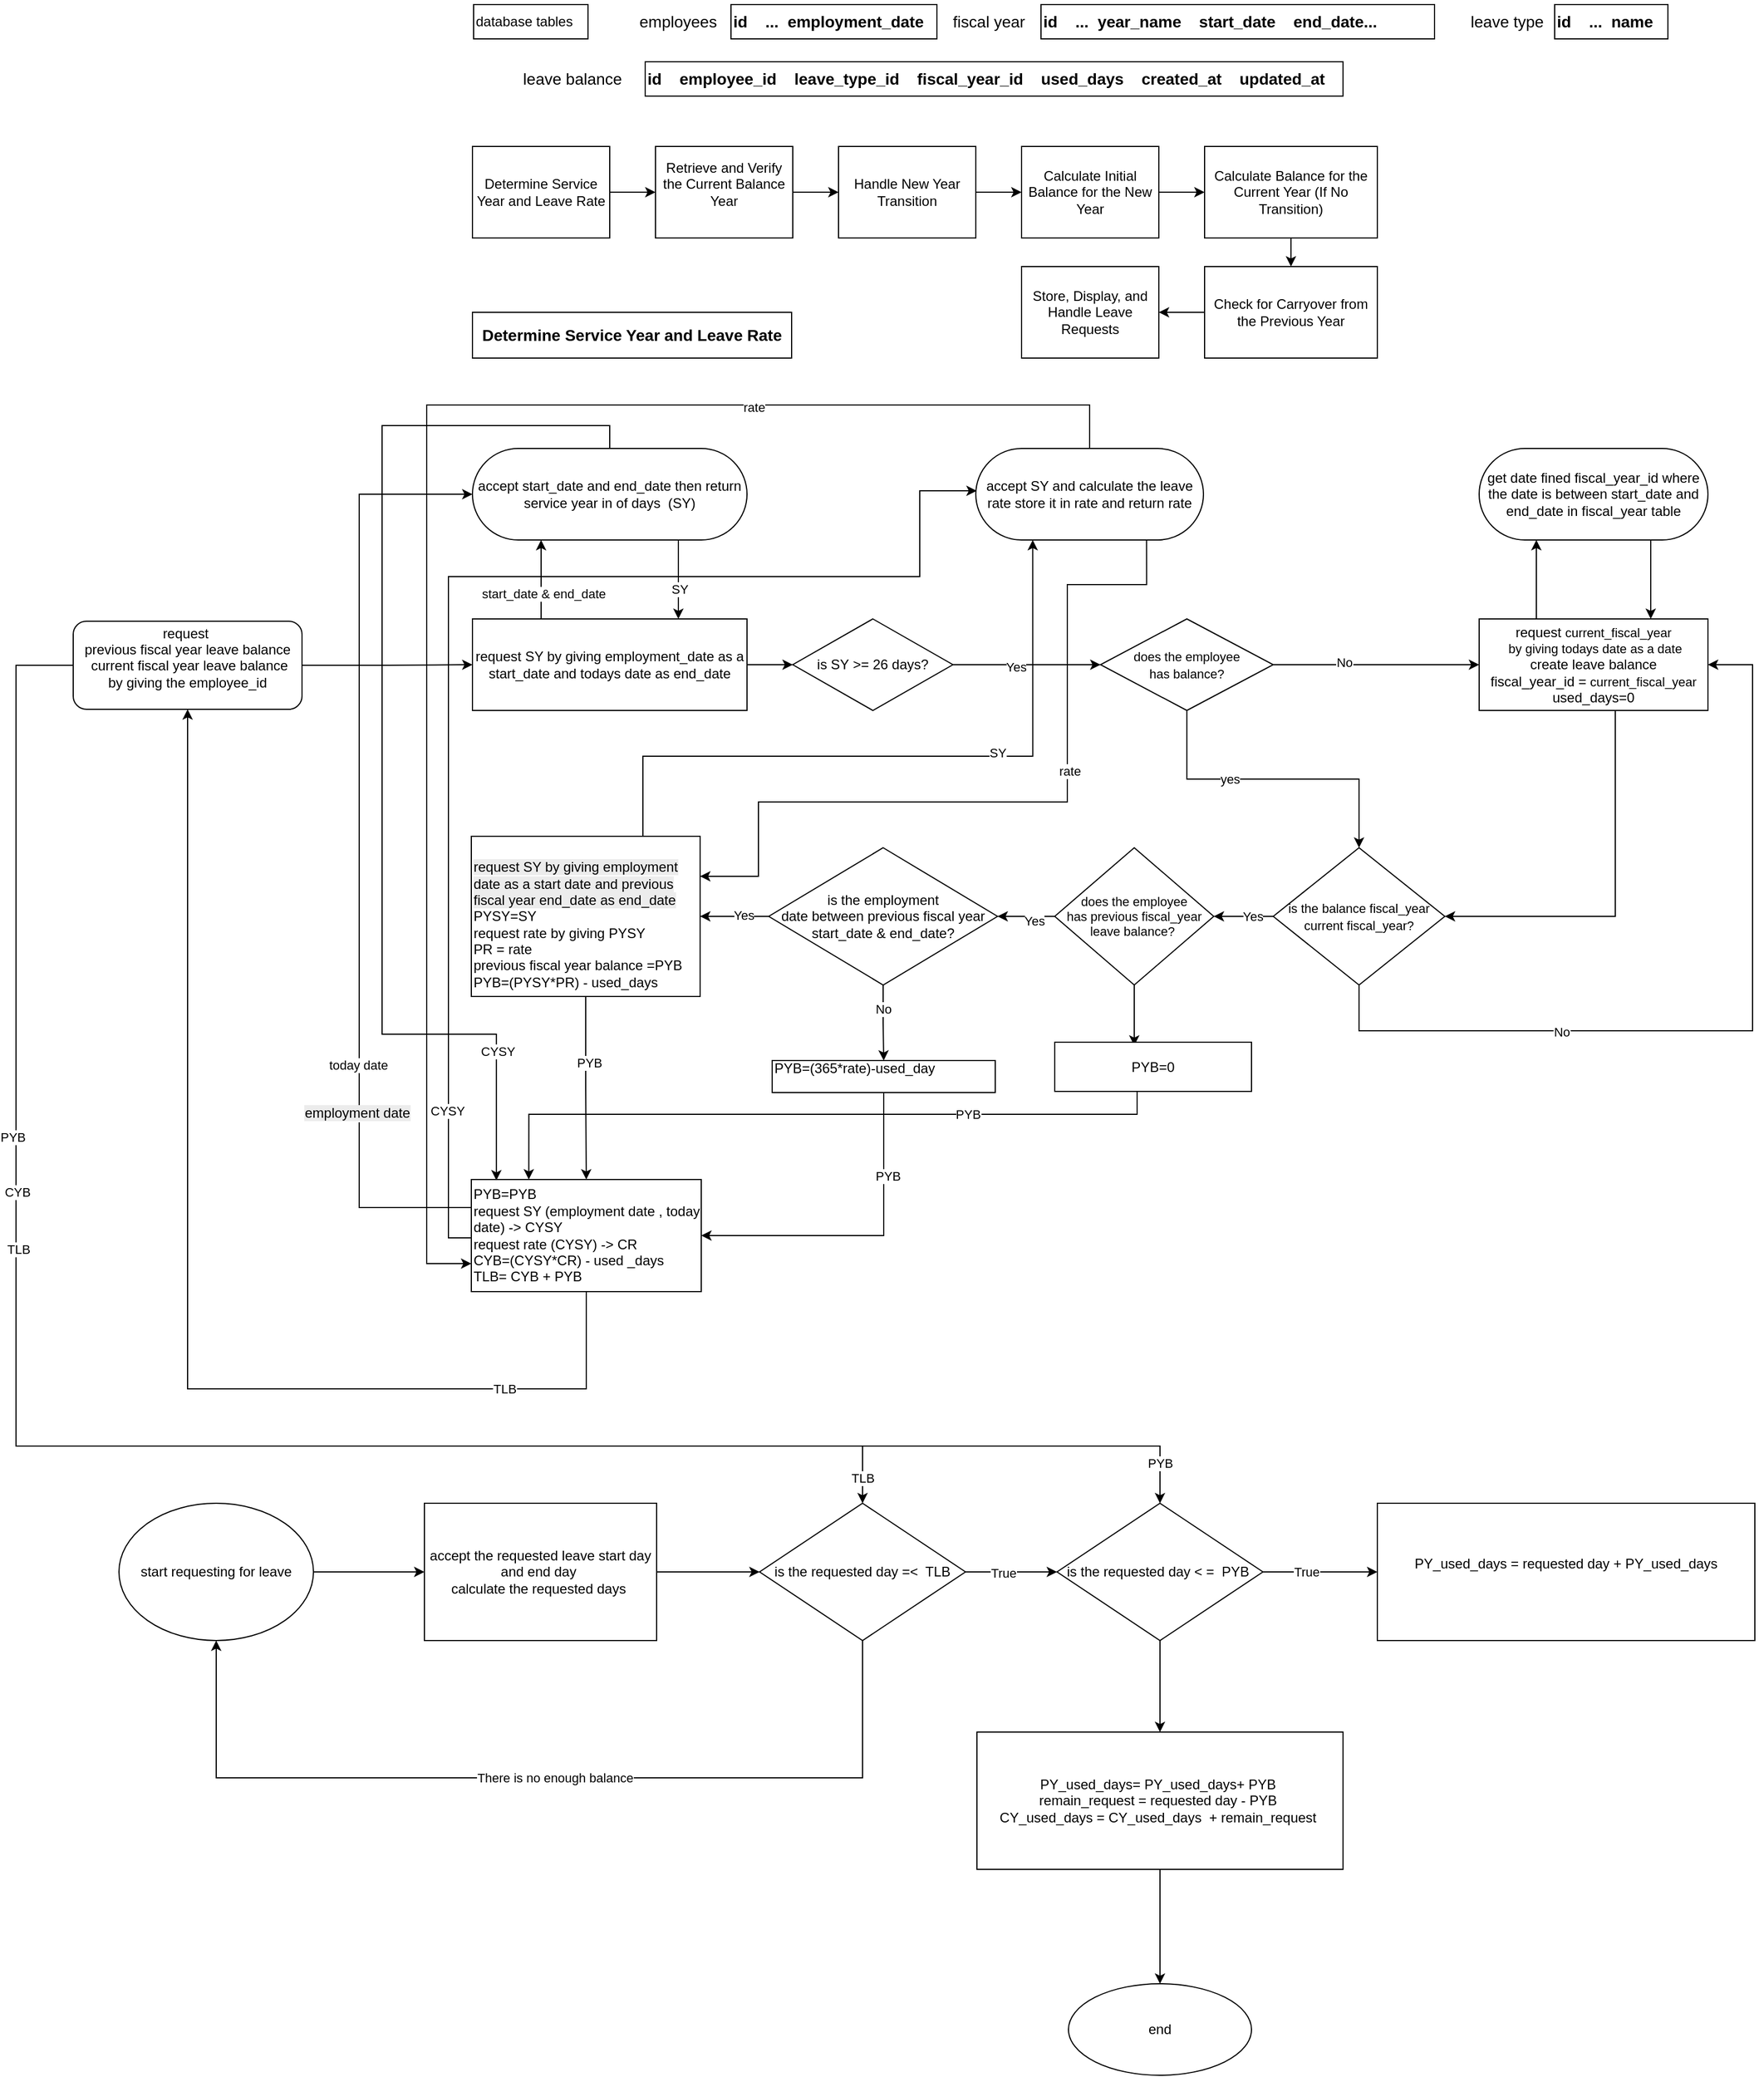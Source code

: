 <mxfile version="28.2.3">
  <diagram name="Page-1" id="npKKtLvGasO68GiN7l6j">
    <mxGraphModel dx="2328" dy="818" grid="1" gridSize="10" guides="1" tooltips="1" connect="1" arrows="1" fold="1" page="1" pageScale="1" pageWidth="827" pageHeight="1169" background="none" math="0" shadow="0">
      <root>
        <mxCell id="0" />
        <mxCell id="1" parent="0" />
        <mxCell id="7LXcyZv_eAJy9r8lfqN2-4" value="" style="edgeStyle=orthogonalEdgeStyle;rounded=0;orthogonalLoop=1;jettySize=auto;html=1;" parent="1" source="7LXcyZv_eAJy9r8lfqN2-2" target="7LXcyZv_eAJy9r8lfqN2-3" edge="1">
          <mxGeometry relative="1" as="geometry" />
        </mxCell>
        <mxCell id="7LXcyZv_eAJy9r8lfqN2-2" value="&lt;p style=&quot;white-space-collapse: preserve;&quot; dir=&quot;auto&quot;&gt;Determine Service Year and Leave Rate&lt;/p&gt;" style="rounded=0;whiteSpace=wrap;html=1;" parent="1" vertex="1">
          <mxGeometry x="39" y="134" width="120" height="80" as="geometry" />
        </mxCell>
        <mxCell id="7LXcyZv_eAJy9r8lfqN2-6" value="" style="edgeStyle=orthogonalEdgeStyle;rounded=0;orthogonalLoop=1;jettySize=auto;html=1;" parent="1" source="7LXcyZv_eAJy9r8lfqN2-3" target="7LXcyZv_eAJy9r8lfqN2-5" edge="1">
          <mxGeometry relative="1" as="geometry" />
        </mxCell>
        <mxCell id="7LXcyZv_eAJy9r8lfqN2-3" value="&#xa;&lt;p style=&quot;white-space: pre-wrap;&quot; dir=&quot;auto&quot;&gt;Retrieve and Verify the Current Balance Year&lt;/p&gt;&#xa;&#xa;" style="rounded=0;whiteSpace=wrap;html=1;" parent="1" vertex="1">
          <mxGeometry x="199" y="134" width="120" height="80" as="geometry" />
        </mxCell>
        <mxCell id="7LXcyZv_eAJy9r8lfqN2-8" value="" style="edgeStyle=orthogonalEdgeStyle;rounded=0;orthogonalLoop=1;jettySize=auto;html=1;" parent="1" source="7LXcyZv_eAJy9r8lfqN2-5" target="7LXcyZv_eAJy9r8lfqN2-7" edge="1">
          <mxGeometry relative="1" as="geometry" />
        </mxCell>
        <mxCell id="7LXcyZv_eAJy9r8lfqN2-5" value="&lt;p style=&quot;white-space-collapse: preserve;&quot; dir=&quot;auto&quot;&gt;Handle New Year Transition&lt;/p&gt;" style="rounded=0;whiteSpace=wrap;html=1;" parent="1" vertex="1">
          <mxGeometry x="359" y="134" width="120" height="80" as="geometry" />
        </mxCell>
        <mxCell id="7LXcyZv_eAJy9r8lfqN2-10" value="" style="edgeStyle=orthogonalEdgeStyle;rounded=0;orthogonalLoop=1;jettySize=auto;html=1;" parent="1" source="7LXcyZv_eAJy9r8lfqN2-7" target="7LXcyZv_eAJy9r8lfqN2-9" edge="1">
          <mxGeometry relative="1" as="geometry" />
        </mxCell>
        <mxCell id="7LXcyZv_eAJy9r8lfqN2-7" value="&lt;p style=&quot;white-space-collapse: preserve;&quot; dir=&quot;auto&quot;&gt;Calculate Initial Balance for the New Year&lt;/p&gt;" style="rounded=0;whiteSpace=wrap;html=1;" parent="1" vertex="1">
          <mxGeometry x="519" y="134" width="120" height="80" as="geometry" />
        </mxCell>
        <mxCell id="7LXcyZv_eAJy9r8lfqN2-12" value="" style="edgeStyle=orthogonalEdgeStyle;rounded=0;orthogonalLoop=1;jettySize=auto;html=1;" parent="1" source="7LXcyZv_eAJy9r8lfqN2-9" target="7LXcyZv_eAJy9r8lfqN2-11" edge="1">
          <mxGeometry relative="1" as="geometry" />
        </mxCell>
        <mxCell id="7LXcyZv_eAJy9r8lfqN2-9" value="&lt;p style=&quot;white-space-collapse: preserve;&quot; dir=&quot;auto&quot;&gt;Calculate Balance for the Current Year (If No Transition)&lt;/p&gt;" style="rounded=0;whiteSpace=wrap;html=1;" parent="1" vertex="1">
          <mxGeometry x="679" y="134" width="151" height="80" as="geometry" />
        </mxCell>
        <mxCell id="7LXcyZv_eAJy9r8lfqN2-14" value="" style="edgeStyle=orthogonalEdgeStyle;rounded=0;orthogonalLoop=1;jettySize=auto;html=1;" parent="1" source="7LXcyZv_eAJy9r8lfqN2-11" target="7LXcyZv_eAJy9r8lfqN2-13" edge="1">
          <mxGeometry relative="1" as="geometry" />
        </mxCell>
        <mxCell id="7LXcyZv_eAJy9r8lfqN2-11" value="&lt;p style=&quot;white-space-collapse: preserve;&quot; dir=&quot;auto&quot;&gt;Check for Carryover from the Previous Year&lt;/p&gt;" style="rounded=0;whiteSpace=wrap;html=1;" parent="1" vertex="1">
          <mxGeometry x="679" y="239" width="151" height="80" as="geometry" />
        </mxCell>
        <mxCell id="7LXcyZv_eAJy9r8lfqN2-13" value="&lt;p style=&quot;white-space-collapse: preserve;&quot; dir=&quot;auto&quot;&gt;Store, Display, and Handle Leave Requests&lt;/p&gt;" style="rounded=0;whiteSpace=wrap;html=1;" parent="1" vertex="1">
          <mxGeometry x="519" y="239" width="120" height="80" as="geometry" />
        </mxCell>
        <mxCell id="7LXcyZv_eAJy9r8lfqN2-15" value="&lt;p style=&quot;white-space-collapse: preserve;&quot; dir=&quot;auto&quot;&gt;&lt;b&gt;&lt;font style=&quot;font-size: 14px;&quot;&gt;Determine Service Year and Leave Rate&lt;/font&gt;&lt;/b&gt;&lt;/p&gt;" style="rounded=0;whiteSpace=wrap;html=1;" parent="1" vertex="1">
          <mxGeometry x="39" y="279" width="279" height="40" as="geometry" />
        </mxCell>
        <mxCell id="7LXcyZv_eAJy9r8lfqN2-19" value="&lt;p dir=&quot;auto&quot; style=&quot;white-space-collapse: preserve;&quot;&gt;&lt;b&gt;&lt;font style=&quot;font-size: 14px;&quot;&gt;id    employee_id    leave_type_id    fiscal_year_id    used_days    created_at    updated_at&lt;/font&gt;&lt;/b&gt;&lt;/p&gt;" style="rounded=0;whiteSpace=wrap;html=1;align=left;" parent="1" vertex="1">
          <mxGeometry x="190" y="60" width="610" height="30" as="geometry" />
        </mxCell>
        <mxCell id="7LXcyZv_eAJy9r8lfqN2-21" value="&lt;p dir=&quot;auto&quot; style=&quot;white-space-collapse: preserve;&quot;&gt;database tables&lt;/p&gt;" style="rounded=0;whiteSpace=wrap;html=1;align=left;" parent="1" vertex="1">
          <mxGeometry x="40" y="10" width="100" height="30" as="geometry" />
        </mxCell>
        <mxCell id="7LXcyZv_eAJy9r8lfqN2-22" value="&lt;b style=&quot;white-space-collapse: preserve;&quot;&gt;&lt;font style=&quot;font-size: 14px;&quot;&gt;id    ...  employment_date&lt;/font&gt;&lt;/b&gt;" style="rounded=0;whiteSpace=wrap;html=1;align=left;" parent="1" vertex="1">
          <mxGeometry x="265" y="10" width="180" height="30" as="geometry" />
        </mxCell>
        <mxCell id="7LXcyZv_eAJy9r8lfqN2-23" value="&lt;span style=&quot;text-align: left; white-space-collapse: preserve;&quot;&gt;&lt;font style=&quot;font-size: 14px;&quot;&gt;employees &lt;/font&gt;&lt;/span&gt;" style="text;html=1;align=center;verticalAlign=middle;whiteSpace=wrap;rounded=0;" parent="1" vertex="1">
          <mxGeometry x="184" y="10" width="71" height="30" as="geometry" />
        </mxCell>
        <mxCell id="7LXcyZv_eAJy9r8lfqN2-24" value="&lt;b style=&quot;white-space-collapse: preserve;&quot;&gt;&lt;font style=&quot;font-size: 14px;&quot;&gt;id    ...  year_name    start_date    end_date...&lt;/font&gt;&lt;/b&gt;" style="rounded=0;whiteSpace=wrap;html=1;align=left;" parent="1" vertex="1">
          <mxGeometry x="536" y="10" width="344" height="30" as="geometry" />
        </mxCell>
        <mxCell id="7LXcyZv_eAJy9r8lfqN2-25" value="&lt;span style=&quot;text-align: left; white-space-collapse: preserve;&quot;&gt;&lt;font style=&quot;font-size: 14px;&quot;&gt;fiscal year &lt;/font&gt;&lt;/span&gt;" style="text;html=1;align=center;verticalAlign=middle;whiteSpace=wrap;rounded=0;" parent="1" vertex="1">
          <mxGeometry x="457" y="10" width="71" height="30" as="geometry" />
        </mxCell>
        <mxCell id="7LXcyZv_eAJy9r8lfqN2-26" value="&lt;span style=&quot;text-align: left; white-space-collapse: preserve;&quot;&gt;&lt;font style=&quot;font-size: 14px;&quot;&gt;leave type &lt;/font&gt;&lt;/span&gt;" style="text;html=1;align=center;verticalAlign=middle;whiteSpace=wrap;rounded=0;" parent="1" vertex="1">
          <mxGeometry x="910" y="10" width="71" height="30" as="geometry" />
        </mxCell>
        <mxCell id="7LXcyZv_eAJy9r8lfqN2-27" value="&lt;b style=&quot;white-space-collapse: preserve;&quot;&gt;&lt;font style=&quot;font-size: 14px;&quot;&gt;id    ...  name&lt;/font&gt;&lt;/b&gt;" style="rounded=0;whiteSpace=wrap;html=1;align=left;" parent="1" vertex="1">
          <mxGeometry x="985" y="10" width="99" height="30" as="geometry" />
        </mxCell>
        <mxCell id="7LXcyZv_eAJy9r8lfqN2-28" value="&lt;span style=&quot;text-align: left; white-space-collapse: preserve;&quot;&gt;&lt;font style=&quot;font-size: 14px;&quot;&gt;leave balance&lt;/font&gt;&lt;/span&gt;" style="text;html=1;align=center;verticalAlign=middle;whiteSpace=wrap;rounded=0;" parent="1" vertex="1">
          <mxGeometry x="76" y="60" width="101" height="30" as="geometry" />
        </mxCell>
        <mxCell id="kgM23EZojPfD0eIEHUEL-4" value="" style="edgeStyle=orthogonalEdgeStyle;rounded=0;orthogonalLoop=1;jettySize=auto;html=1;" parent="1" source="7LXcyZv_eAJy9r8lfqN2-29" target="7LXcyZv_eAJy9r8lfqN2-56" edge="1">
          <mxGeometry relative="1" as="geometry" />
        </mxCell>
        <mxCell id="kgM23EZojPfD0eIEHUEL-6" style="edgeStyle=orthogonalEdgeStyle;rounded=0;orthogonalLoop=1;jettySize=auto;html=1;exitX=0.25;exitY=0;exitDx=0;exitDy=0;entryX=0.25;entryY=1;entryDx=0;entryDy=0;" parent="1" source="7LXcyZv_eAJy9r8lfqN2-29" target="kgM23EZojPfD0eIEHUEL-2" edge="1">
          <mxGeometry relative="1" as="geometry" />
        </mxCell>
        <mxCell id="tKz4JxxieQniGMC5VroP-32" value="start_date &amp;amp; end_date" style="edgeLabel;html=1;align=center;verticalAlign=middle;resizable=0;points=[];" vertex="1" connectable="0" parent="kgM23EZojPfD0eIEHUEL-6">
          <mxGeometry x="-0.37" y="-2" relative="1" as="geometry">
            <mxPoint y="-1" as="offset" />
          </mxGeometry>
        </mxCell>
        <mxCell id="7LXcyZv_eAJy9r8lfqN2-29" value="request SY by giving employment_date as a start_date and todays date as end_date" style="rounded=0;whiteSpace=wrap;html=1;" parent="1" vertex="1">
          <mxGeometry x="39" y="547" width="240" height="80" as="geometry" />
        </mxCell>
        <mxCell id="7LXcyZv_eAJy9r8lfqN2-42" value="" style="edgeStyle=orthogonalEdgeStyle;rounded=0;orthogonalLoop=1;jettySize=auto;html=1;" parent="1" source="7LXcyZv_eAJy9r8lfqN2-38" target="7LXcyZv_eAJy9r8lfqN2-41" edge="1">
          <mxGeometry relative="1" as="geometry" />
        </mxCell>
        <mxCell id="7LXcyZv_eAJy9r8lfqN2-45" value="yes" style="edgeLabel;html=1;align=center;verticalAlign=middle;resizable=0;points=[];" parent="7LXcyZv_eAJy9r8lfqN2-42" vertex="1" connectable="0">
          <mxGeometry x="-0.28" relative="1" as="geometry">
            <mxPoint as="offset" />
          </mxGeometry>
        </mxCell>
        <mxCell id="7LXcyZv_eAJy9r8lfqN2-47" value="" style="edgeStyle=orthogonalEdgeStyle;rounded=0;orthogonalLoop=1;jettySize=auto;html=1;" parent="1" source="7LXcyZv_eAJy9r8lfqN2-38" target="7LXcyZv_eAJy9r8lfqN2-46" edge="1">
          <mxGeometry relative="1" as="geometry" />
        </mxCell>
        <mxCell id="7LXcyZv_eAJy9r8lfqN2-48" value="No" style="edgeLabel;html=1;align=center;verticalAlign=middle;resizable=0;points=[];" parent="7LXcyZv_eAJy9r8lfqN2-47" vertex="1" connectable="0">
          <mxGeometry x="-0.309" y="2" relative="1" as="geometry">
            <mxPoint as="offset" />
          </mxGeometry>
        </mxCell>
        <mxCell id="7LXcyZv_eAJy9r8lfqN2-38" value="&lt;font style=&quot;font-size: 11px;&quot;&gt;does the employee &lt;br&gt;has balance?&lt;/font&gt;" style="rhombus;whiteSpace=wrap;html=1;" parent="1" vertex="1">
          <mxGeometry x="588" y="547" width="151" height="80" as="geometry" />
        </mxCell>
        <mxCell id="7LXcyZv_eAJy9r8lfqN2-80" style="edgeStyle=orthogonalEdgeStyle;rounded=0;orthogonalLoop=1;jettySize=auto;html=1;entryX=1;entryY=0.5;entryDx=0;entryDy=0;" parent="1" source="7LXcyZv_eAJy9r8lfqN2-41" target="7LXcyZv_eAJy9r8lfqN2-46" edge="1">
          <mxGeometry relative="1" as="geometry">
            <Array as="points">
              <mxPoint x="814" y="907" />
              <mxPoint x="1158" y="907" />
              <mxPoint x="1158" y="587" />
            </Array>
          </mxGeometry>
        </mxCell>
        <mxCell id="7LXcyZv_eAJy9r8lfqN2-81" value="No" style="edgeLabel;html=1;align=center;verticalAlign=middle;resizable=0;points=[];" parent="7LXcyZv_eAJy9r8lfqN2-80" vertex="1" connectable="0">
          <mxGeometry x="-0.417" y="-1" relative="1" as="geometry">
            <mxPoint as="offset" />
          </mxGeometry>
        </mxCell>
        <mxCell id="7LXcyZv_eAJy9r8lfqN2-83" value="" style="edgeStyle=orthogonalEdgeStyle;rounded=0;orthogonalLoop=1;jettySize=auto;html=1;" parent="1" source="7LXcyZv_eAJy9r8lfqN2-41" target="7LXcyZv_eAJy9r8lfqN2-82" edge="1">
          <mxGeometry relative="1" as="geometry" />
        </mxCell>
        <mxCell id="7LXcyZv_eAJy9r8lfqN2-84" value="Yes" style="edgeLabel;html=1;align=center;verticalAlign=middle;resizable=0;points=[];" parent="7LXcyZv_eAJy9r8lfqN2-83" vertex="1" connectable="0">
          <mxGeometry x="-0.29" relative="1" as="geometry">
            <mxPoint as="offset" />
          </mxGeometry>
        </mxCell>
        <mxCell id="7LXcyZv_eAJy9r8lfqN2-41" value="&lt;font style=&quot;font-size: 11px;&quot;&gt;is the balance fiscal_year current fiscal_year?&lt;/font&gt;" style="rhombus;whiteSpace=wrap;html=1;" parent="1" vertex="1">
          <mxGeometry x="739" y="747" width="150" height="120" as="geometry" />
        </mxCell>
        <mxCell id="7LXcyZv_eAJy9r8lfqN2-78" style="edgeStyle=orthogonalEdgeStyle;rounded=0;orthogonalLoop=1;jettySize=auto;html=1;entryX=1;entryY=0.5;entryDx=0;entryDy=0;" parent="1" source="7LXcyZv_eAJy9r8lfqN2-46" target="7LXcyZv_eAJy9r8lfqN2-41" edge="1">
          <mxGeometry relative="1" as="geometry">
            <Array as="points">
              <mxPoint x="1038" y="807" />
            </Array>
          </mxGeometry>
        </mxCell>
        <mxCell id="kgM23EZojPfD0eIEHUEL-20" style="edgeStyle=orthogonalEdgeStyle;rounded=0;orthogonalLoop=1;jettySize=auto;html=1;exitX=0.25;exitY=0;exitDx=0;exitDy=0;entryX=0.25;entryY=1;entryDx=0;entryDy=0;" parent="1" source="7LXcyZv_eAJy9r8lfqN2-46" target="7LXcyZv_eAJy9r8lfqN2-69" edge="1">
          <mxGeometry relative="1" as="geometry" />
        </mxCell>
        <mxCell id="7LXcyZv_eAJy9r8lfqN2-46" value="request&amp;nbsp;&lt;span style=&quot;font-size: 11px; text-wrap-mode: nowrap;&quot;&gt;&lt;span&gt;current_fiscal_year&lt;br&gt;&amp;nbsp;by giving todays date as a date&lt;/span&gt;&lt;br&gt;&lt;/span&gt;&lt;span style=&quot;background-color: transparent; color: light-dark(rgb(0, 0, 0), rgb(255, 255, 255));&quot;&gt;create leave balance&lt;/span&gt;&lt;div&gt;fiscal_year_id =&amp;nbsp;&lt;span style=&quot;font-size: 11px; text-wrap-mode: nowrap; background-color: rgb(255, 255, 255);&quot;&gt;current_fiscal_year&lt;/span&gt;&lt;br&gt;used_days=0&lt;/div&gt;" style="rounded=0;whiteSpace=wrap;html=1;" parent="1" vertex="1">
          <mxGeometry x="919" y="547" width="200" height="80" as="geometry" />
        </mxCell>
        <mxCell id="kgM23EZojPfD0eIEHUEL-11" style="edgeStyle=orthogonalEdgeStyle;rounded=0;orthogonalLoop=1;jettySize=auto;html=1;entryX=0;entryY=0.5;entryDx=0;entryDy=0;" parent="1" source="7LXcyZv_eAJy9r8lfqN2-56" target="7LXcyZv_eAJy9r8lfqN2-38" edge="1">
          <mxGeometry relative="1" as="geometry" />
        </mxCell>
        <mxCell id="kgM23EZojPfD0eIEHUEL-12" value="Yes" style="edgeLabel;html=1;align=center;verticalAlign=middle;resizable=0;points=[];" parent="kgM23EZojPfD0eIEHUEL-11" vertex="1" connectable="0">
          <mxGeometry x="-0.154" y="-2" relative="1" as="geometry">
            <mxPoint as="offset" />
          </mxGeometry>
        </mxCell>
        <mxCell id="7LXcyZv_eAJy9r8lfqN2-56" value="is SY&amp;nbsp;&amp;gt;= 26 days?" style="rhombus;whiteSpace=wrap;html=1;" parent="1" vertex="1">
          <mxGeometry x="319" y="547" width="140" height="80" as="geometry" />
        </mxCell>
        <mxCell id="7LXcyZv_eAJy9r8lfqN2-75" style="edgeStyle=orthogonalEdgeStyle;rounded=0;orthogonalLoop=1;jettySize=auto;html=1;exitX=0.75;exitY=1;exitDx=0;exitDy=0;entryX=0.75;entryY=0;entryDx=0;entryDy=0;" parent="1" source="7LXcyZv_eAJy9r8lfqN2-69" target="7LXcyZv_eAJy9r8lfqN2-46" edge="1">
          <mxGeometry relative="1" as="geometry" />
        </mxCell>
        <mxCell id="7LXcyZv_eAJy9r8lfqN2-69" value="get date fined fiscal_year_id where the date is between start_date and end_date in fiscal_year table" style="rounded=1;whiteSpace=wrap;html=1;arcSize=50;" parent="1" vertex="1">
          <mxGeometry x="919" y="398" width="200" height="80" as="geometry" />
        </mxCell>
        <mxCell id="7LXcyZv_eAJy9r8lfqN2-89" value="" style="edgeStyle=orthogonalEdgeStyle;rounded=0;orthogonalLoop=1;jettySize=auto;html=1;" parent="1" source="7LXcyZv_eAJy9r8lfqN2-82" target="7LXcyZv_eAJy9r8lfqN2-88" edge="1">
          <mxGeometry relative="1" as="geometry" />
        </mxCell>
        <mxCell id="7LXcyZv_eAJy9r8lfqN2-90" value="Yes" style="edgeLabel;html=1;align=center;verticalAlign=middle;resizable=0;points=[];" parent="7LXcyZv_eAJy9r8lfqN2-89" vertex="1" connectable="0">
          <mxGeometry x="-0.269" y="4" relative="1" as="geometry">
            <mxPoint as="offset" />
          </mxGeometry>
        </mxCell>
        <mxCell id="tKz4JxxieQniGMC5VroP-9" style="edgeStyle=orthogonalEdgeStyle;rounded=0;orthogonalLoop=1;jettySize=auto;html=1;" edge="1" parent="1" source="7LXcyZv_eAJy9r8lfqN2-82">
          <mxGeometry relative="1" as="geometry">
            <mxPoint x="617.5" y="920.0" as="targetPoint" />
          </mxGeometry>
        </mxCell>
        <mxCell id="7LXcyZv_eAJy9r8lfqN2-82" value="does the employee &lt;br&gt;has previous fiscal_year &lt;br&gt;leave balance?&amp;nbsp;" style="rhombus;whiteSpace=wrap;html=1;fontSize=11;" parent="1" vertex="1">
          <mxGeometry x="548" y="747" width="139" height="120" as="geometry" />
        </mxCell>
        <mxCell id="7LXcyZv_eAJy9r8lfqN2-92" value="" style="edgeStyle=orthogonalEdgeStyle;rounded=0;orthogonalLoop=1;jettySize=auto;html=1;" parent="1" source="7LXcyZv_eAJy9r8lfqN2-88" target="7LXcyZv_eAJy9r8lfqN2-91" edge="1">
          <mxGeometry relative="1" as="geometry" />
        </mxCell>
        <mxCell id="7LXcyZv_eAJy9r8lfqN2-93" value="Yes" style="edgeLabel;html=1;align=center;verticalAlign=middle;resizable=0;points=[];" parent="7LXcyZv_eAJy9r8lfqN2-92" vertex="1" connectable="0">
          <mxGeometry x="-0.267" y="-1" relative="1" as="geometry">
            <mxPoint as="offset" />
          </mxGeometry>
        </mxCell>
        <mxCell id="kgM23EZojPfD0eIEHUEL-26" value="" style="edgeStyle=orthogonalEdgeStyle;rounded=0;orthogonalLoop=1;jettySize=auto;html=1;" parent="1" source="7LXcyZv_eAJy9r8lfqN2-88" target="7LXcyZv_eAJy9r8lfqN2-98" edge="1">
          <mxGeometry relative="1" as="geometry" />
        </mxCell>
        <mxCell id="kgM23EZojPfD0eIEHUEL-27" value="No" style="edgeLabel;html=1;align=center;verticalAlign=middle;resizable=0;points=[];" parent="kgM23EZojPfD0eIEHUEL-26" vertex="1" connectable="0">
          <mxGeometry x="-0.374" relative="1" as="geometry">
            <mxPoint as="offset" />
          </mxGeometry>
        </mxCell>
        <mxCell id="7LXcyZv_eAJy9r8lfqN2-88" value="is the employment &lt;br&gt;date between previous fiscal year &lt;br&gt;start_date &amp;amp; end_date?" style="rhombus;whiteSpace=wrap;html=1;" parent="1" vertex="1">
          <mxGeometry x="298" y="747" width="200" height="120" as="geometry" />
        </mxCell>
        <mxCell id="kgM23EZojPfD0eIEHUEL-21" style="edgeStyle=orthogonalEdgeStyle;rounded=0;orthogonalLoop=1;jettySize=auto;html=1;exitX=0.75;exitY=0;exitDx=0;exitDy=0;entryX=0.25;entryY=1;entryDx=0;entryDy=0;" parent="1" source="7LXcyZv_eAJy9r8lfqN2-91" target="kgM23EZojPfD0eIEHUEL-19" edge="1">
          <mxGeometry relative="1" as="geometry">
            <Array as="points">
              <mxPoint x="188" y="667" />
              <mxPoint x="529" y="667" />
            </Array>
          </mxGeometry>
        </mxCell>
        <mxCell id="tKz4JxxieQniGMC5VroP-31" value="SY" style="edgeLabel;html=1;align=center;verticalAlign=middle;resizable=0;points=[];" vertex="1" connectable="0" parent="kgM23EZojPfD0eIEHUEL-21">
          <mxGeometry x="0.27" y="3" relative="1" as="geometry">
            <mxPoint x="-1" as="offset" />
          </mxGeometry>
        </mxCell>
        <mxCell id="kgM23EZojPfD0eIEHUEL-29" style="edgeStyle=orthogonalEdgeStyle;rounded=0;orthogonalLoop=1;jettySize=auto;html=1;entryX=0.5;entryY=0;entryDx=0;entryDy=0;" parent="1" source="7LXcyZv_eAJy9r8lfqN2-91" target="kgM23EZojPfD0eIEHUEL-24" edge="1">
          <mxGeometry relative="1" as="geometry" />
        </mxCell>
        <mxCell id="tKz4JxxieQniGMC5VroP-14" value="PYB" style="edgeLabel;html=1;align=center;verticalAlign=middle;resizable=0;points=[];" vertex="1" connectable="0" parent="kgM23EZojPfD0eIEHUEL-29">
          <mxGeometry x="-0.274" y="3" relative="1" as="geometry">
            <mxPoint y="-1" as="offset" />
          </mxGeometry>
        </mxCell>
        <mxCell id="7LXcyZv_eAJy9r8lfqN2-91" value="&lt;br&gt;&lt;span style=&quot;color: rgb(0, 0, 0); font-family: Helvetica; font-size: 12px; font-style: normal; font-variant-ligatures: normal; font-variant-caps: normal; font-weight: 400; letter-spacing: normal; orphans: 2; text-indent: 0px; text-transform: none; widows: 2; word-spacing: 0px; -webkit-text-stroke-width: 0px; white-space: normal; background-color: rgb(236, 236, 236); text-decoration-thickness: initial; text-decoration-style: initial; text-decoration-color: initial; float: none; display: inline !important;&quot;&gt;request SY by giving employment date as a start date and previous fiscal year end_date as end_date&lt;/span&gt;&lt;br&gt;PYSY=SY&lt;br&gt;request rate by giving PYSY&amp;nbsp;&lt;br&gt;PR = rate&lt;br&gt;previous fiscal year balance =PYB&lt;br&gt;PYB=(PYSY*PR) - used_days" style="whiteSpace=wrap;html=1;align=left;" parent="1" vertex="1">
          <mxGeometry x="38" y="737" width="200" height="140" as="geometry" />
        </mxCell>
        <mxCell id="kgM23EZojPfD0eIEHUEL-28" style="edgeStyle=orthogonalEdgeStyle;rounded=0;orthogonalLoop=1;jettySize=auto;html=1;entryX=1;entryY=0.5;entryDx=0;entryDy=0;" parent="1" source="7LXcyZv_eAJy9r8lfqN2-98" target="kgM23EZojPfD0eIEHUEL-24" edge="1">
          <mxGeometry relative="1" as="geometry">
            <Array as="points">
              <mxPoint x="399" y="1086" />
            </Array>
          </mxGeometry>
        </mxCell>
        <mxCell id="tKz4JxxieQniGMC5VroP-13" value="PYB" style="edgeLabel;html=1;align=center;verticalAlign=middle;resizable=0;points=[];" vertex="1" connectable="0" parent="kgM23EZojPfD0eIEHUEL-28">
          <mxGeometry x="-0.487" y="3" relative="1" as="geometry">
            <mxPoint as="offset" />
          </mxGeometry>
        </mxCell>
        <mxCell id="7LXcyZv_eAJy9r8lfqN2-98" value="PYB=(365*rate)-used_day&lt;div&gt;&lt;br&gt;&lt;/div&gt;" style="whiteSpace=wrap;html=1;align=left;" parent="1" vertex="1">
          <mxGeometry x="301" y="933" width="195" height="28" as="geometry" />
        </mxCell>
        <mxCell id="kgM23EZojPfD0eIEHUEL-7" style="edgeStyle=orthogonalEdgeStyle;rounded=0;orthogonalLoop=1;jettySize=auto;html=1;exitX=0.75;exitY=1;exitDx=0;exitDy=0;entryX=0.75;entryY=0;entryDx=0;entryDy=0;" parent="1" source="kgM23EZojPfD0eIEHUEL-2" target="7LXcyZv_eAJy9r8lfqN2-29" edge="1">
          <mxGeometry relative="1" as="geometry" />
        </mxCell>
        <mxCell id="tKz4JxxieQniGMC5VroP-33" value="SY" style="edgeLabel;html=1;align=center;verticalAlign=middle;resizable=0;points=[];" vertex="1" connectable="0" parent="kgM23EZojPfD0eIEHUEL-7">
          <mxGeometry x="0.225" y="1" relative="1" as="geometry">
            <mxPoint as="offset" />
          </mxGeometry>
        </mxCell>
        <mxCell id="kgM23EZojPfD0eIEHUEL-2" value="accept start_date and end_date then return service year in of days&amp;nbsp; (SY)" style="rounded=1;whiteSpace=wrap;html=1;arcSize=50;" parent="1" vertex="1">
          <mxGeometry x="39" y="398" width="240" height="80" as="geometry" />
        </mxCell>
        <mxCell id="kgM23EZojPfD0eIEHUEL-22" style="edgeStyle=orthogonalEdgeStyle;rounded=0;orthogonalLoop=1;jettySize=auto;html=1;exitX=0.75;exitY=1;exitDx=0;exitDy=0;entryX=1;entryY=0.25;entryDx=0;entryDy=0;" parent="1" source="kgM23EZojPfD0eIEHUEL-19" target="7LXcyZv_eAJy9r8lfqN2-91" edge="1">
          <mxGeometry relative="1" as="geometry">
            <Array as="points">
              <mxPoint x="628" y="517" />
              <mxPoint x="559" y="517" />
              <mxPoint x="559" y="707" />
              <mxPoint x="289" y="707" />
              <mxPoint x="289" y="772" />
            </Array>
          </mxGeometry>
        </mxCell>
        <mxCell id="tKz4JxxieQniGMC5VroP-30" value="rate" style="edgeLabel;html=1;align=center;verticalAlign=middle;resizable=0;points=[];" vertex="1" connectable="0" parent="kgM23EZojPfD0eIEHUEL-22">
          <mxGeometry x="-0.206" y="2" relative="1" as="geometry">
            <mxPoint as="offset" />
          </mxGeometry>
        </mxCell>
        <mxCell id="kgM23EZojPfD0eIEHUEL-31" style="edgeStyle=orthogonalEdgeStyle;rounded=0;orthogonalLoop=1;jettySize=auto;html=1;entryX=0;entryY=0.75;entryDx=0;entryDy=0;" parent="1" source="kgM23EZojPfD0eIEHUEL-19" target="kgM23EZojPfD0eIEHUEL-24" edge="1">
          <mxGeometry relative="1" as="geometry">
            <mxPoint x="-1" y="1157" as="targetPoint" />
            <Array as="points">
              <mxPoint x="579" y="360" />
              <mxPoint x="-1" y="360" />
              <mxPoint x="-1" y="1111" />
            </Array>
          </mxGeometry>
        </mxCell>
        <mxCell id="tKz4JxxieQniGMC5VroP-34" value="rate" style="edgeLabel;html=1;align=center;verticalAlign=middle;resizable=0;points=[];" vertex="1" connectable="0" parent="kgM23EZojPfD0eIEHUEL-31">
          <mxGeometry x="-0.529" y="2" relative="1" as="geometry">
            <mxPoint as="offset" />
          </mxGeometry>
        </mxCell>
        <mxCell id="kgM23EZojPfD0eIEHUEL-19" value="accept SY and calculate the leave rate store it in rate and return rate" style="rounded=1;whiteSpace=wrap;html=1;arcSize=50;" parent="1" vertex="1">
          <mxGeometry x="479" y="398" width="199" height="80" as="geometry" />
        </mxCell>
        <mxCell id="__o8uyT5fn01zDI4rwV3-5" style="edgeStyle=orthogonalEdgeStyle;rounded=0;orthogonalLoop=1;jettySize=auto;html=1;" parent="1" source="kgM23EZojPfD0eIEHUEL-24" target="__o8uyT5fn01zDI4rwV3-3" edge="1">
          <mxGeometry relative="1" as="geometry">
            <Array as="points">
              <mxPoint x="139" y="1220" />
              <mxPoint x="-210" y="1220" />
            </Array>
          </mxGeometry>
        </mxCell>
        <mxCell id="tKz4JxxieQniGMC5VroP-15" value="TLB" style="edgeLabel;html=1;align=center;verticalAlign=middle;resizable=0;points=[];" vertex="1" connectable="0" parent="__o8uyT5fn01zDI4rwV3-5">
          <mxGeometry x="-0.694" relative="1" as="geometry">
            <mxPoint as="offset" />
          </mxGeometry>
        </mxCell>
        <mxCell id="tKz4JxxieQniGMC5VroP-37" style="edgeStyle=orthogonalEdgeStyle;rounded=0;orthogonalLoop=1;jettySize=auto;html=1;exitX=0;exitY=0.25;exitDx=0;exitDy=0;entryX=0;entryY=0.5;entryDx=0;entryDy=0;" edge="1" parent="1" source="kgM23EZojPfD0eIEHUEL-24" target="kgM23EZojPfD0eIEHUEL-2">
          <mxGeometry relative="1" as="geometry">
            <Array as="points">
              <mxPoint x="-60" y="1062" />
              <mxPoint x="-60" y="438" />
            </Array>
          </mxGeometry>
        </mxCell>
        <mxCell id="tKz4JxxieQniGMC5VroP-39" value="&lt;span style=&quot;font-size: 12px; text-align: left; text-wrap-mode: wrap; background-color: rgb(236, 236, 236);&quot;&gt;employment date&lt;/span&gt;" style="edgeLabel;html=1;align=center;verticalAlign=middle;resizable=0;points=[];" vertex="1" connectable="0" parent="tKz4JxxieQniGMC5VroP-37">
          <mxGeometry x="-0.563" y="3" relative="1" as="geometry">
            <mxPoint x="1" y="-1" as="offset" />
          </mxGeometry>
        </mxCell>
        <mxCell id="tKz4JxxieQniGMC5VroP-40" value="today date" style="edgeLabel;html=1;align=center;verticalAlign=middle;resizable=0;points=[];" vertex="1" connectable="0" parent="tKz4JxxieQniGMC5VroP-37">
          <mxGeometry x="-0.46" y="1" relative="1" as="geometry">
            <mxPoint y="-1" as="offset" />
          </mxGeometry>
        </mxCell>
        <mxCell id="kgM23EZojPfD0eIEHUEL-24" value="PYB=PYB&lt;br&gt;request SY (employment date , today date) -&amp;gt; CYSY&lt;br&gt;request rate (CYSY) -&amp;gt; CR&lt;br&gt;CYB=(CYSY*CR) - used _days&lt;br&gt;TLB= CYB + PYB" style="whiteSpace=wrap;html=1;align=left;" parent="1" vertex="1">
          <mxGeometry x="38" y="1037" width="201" height="98" as="geometry" />
        </mxCell>
        <mxCell id="kgM23EZojPfD0eIEHUEL-34" style="edgeStyle=orthogonalEdgeStyle;rounded=0;orthogonalLoop=1;jettySize=auto;html=1;exitX=0;exitY=0.5;exitDx=0;exitDy=0;entryX=0.004;entryY=0.363;entryDx=0;entryDy=0;entryPerimeter=0;" parent="1" edge="1">
          <mxGeometry relative="1" as="geometry">
            <Array as="points">
              <mxPoint x="38" y="1088" />
              <mxPoint x="18" y="1088" />
              <mxPoint x="18" y="510" />
              <mxPoint x="430" y="510" />
              <mxPoint x="430" y="435" />
            </Array>
            <mxPoint x="38" y="1094" as="sourcePoint" />
            <mxPoint x="479.796" y="435.04" as="targetPoint" />
          </mxGeometry>
        </mxCell>
        <mxCell id="tKz4JxxieQniGMC5VroP-35" value="CYSY" style="edgeLabel;html=1;align=center;verticalAlign=middle;resizable=0;points=[];" vertex="1" connectable="0" parent="kgM23EZojPfD0eIEHUEL-34">
          <mxGeometry x="-0.76" relative="1" as="geometry">
            <mxPoint x="-1" as="offset" />
          </mxGeometry>
        </mxCell>
        <mxCell id="__o8uyT5fn01zDI4rwV3-4" style="edgeStyle=orthogonalEdgeStyle;rounded=0;orthogonalLoop=1;jettySize=auto;html=1;" parent="1" source="__o8uyT5fn01zDI4rwV3-3" target="7LXcyZv_eAJy9r8lfqN2-29" edge="1">
          <mxGeometry relative="1" as="geometry" />
        </mxCell>
        <mxCell id="tKz4JxxieQniGMC5VroP-24" style="edgeStyle=orthogonalEdgeStyle;rounded=0;orthogonalLoop=1;jettySize=auto;html=1;entryX=0.5;entryY=0;entryDx=0;entryDy=0;" edge="1" parent="1" source="__o8uyT5fn01zDI4rwV3-3" target="tKz4JxxieQniGMC5VroP-16">
          <mxGeometry relative="1" as="geometry">
            <Array as="points">
              <mxPoint x="-360" y="587" />
              <mxPoint x="-360" y="1270" />
              <mxPoint x="640" y="1270" />
            </Array>
          </mxGeometry>
        </mxCell>
        <mxCell id="tKz4JxxieQniGMC5VroP-25" value="PYB" style="edgeLabel;html=1;align=center;verticalAlign=middle;resizable=0;points=[];" vertex="1" connectable="0" parent="tKz4JxxieQniGMC5VroP-24">
          <mxGeometry x="-0.481" y="-2" relative="1" as="geometry">
            <mxPoint x="-1" as="offset" />
          </mxGeometry>
        </mxCell>
        <mxCell id="tKz4JxxieQniGMC5VroP-26" value="CYB" style="edgeLabel;html=1;align=center;verticalAlign=middle;resizable=0;points=[];" vertex="1" connectable="0" parent="tKz4JxxieQniGMC5VroP-24">
          <mxGeometry x="-0.428" y="1" relative="1" as="geometry">
            <mxPoint as="offset" />
          </mxGeometry>
        </mxCell>
        <mxCell id="tKz4JxxieQniGMC5VroP-27" value="TLB" style="edgeLabel;html=1;align=center;verticalAlign=middle;resizable=0;points=[];" vertex="1" connectable="0" parent="tKz4JxxieQniGMC5VroP-24">
          <mxGeometry x="-0.371" y="3" relative="1" as="geometry">
            <mxPoint x="-1" as="offset" />
          </mxGeometry>
        </mxCell>
        <mxCell id="tKz4JxxieQniGMC5VroP-51" value="PYB" style="edgeLabel;html=1;align=center;verticalAlign=middle;resizable=0;points=[];" vertex="1" connectable="0" parent="tKz4JxxieQniGMC5VroP-24">
          <mxGeometry x="0.96" relative="1" as="geometry">
            <mxPoint as="offset" />
          </mxGeometry>
        </mxCell>
        <mxCell id="__o8uyT5fn01zDI4rwV3-3" value="request&amp;nbsp;&lt;br&gt;previous fiscal year leave balance&lt;br&gt;&amp;nbsp;current fiscal year leave balance&lt;br&gt;by giving the employee_id&lt;br&gt;&amp;nbsp;" style="rounded=1;whiteSpace=wrap;html=1;" parent="1" vertex="1">
          <mxGeometry x="-310" y="549" width="200" height="77" as="geometry" />
        </mxCell>
        <mxCell id="tKz4JxxieQniGMC5VroP-5" value="" style="edgeStyle=orthogonalEdgeStyle;rounded=0;orthogonalLoop=1;jettySize=auto;html=1;" edge="1" parent="1" source="tKz4JxxieQniGMC5VroP-3" target="tKz4JxxieQniGMC5VroP-4">
          <mxGeometry relative="1" as="geometry" />
        </mxCell>
        <mxCell id="tKz4JxxieQniGMC5VroP-3" value="start requesting for leave" style="ellipse;whiteSpace=wrap;html=1;" vertex="1" parent="1">
          <mxGeometry x="-270" y="1320" width="170" height="120" as="geometry" />
        </mxCell>
        <mxCell id="tKz4JxxieQniGMC5VroP-8" style="edgeStyle=orthogonalEdgeStyle;rounded=0;orthogonalLoop=1;jettySize=auto;html=1;entryX=0;entryY=0.5;entryDx=0;entryDy=0;" edge="1" parent="1" source="tKz4JxxieQniGMC5VroP-4" target="tKz4JxxieQniGMC5VroP-6">
          <mxGeometry relative="1" as="geometry" />
        </mxCell>
        <mxCell id="tKz4JxxieQniGMC5VroP-4" value="accept the requested leave start day and end day&amp;nbsp;&lt;br&gt;calculate the requested days&amp;nbsp;" style="rounded=0;whiteSpace=wrap;html=1;" vertex="1" parent="1">
          <mxGeometry x="-3" y="1320" width="203" height="120" as="geometry" />
        </mxCell>
        <mxCell id="tKz4JxxieQniGMC5VroP-17" value="" style="edgeStyle=orthogonalEdgeStyle;rounded=0;orthogonalLoop=1;jettySize=auto;html=1;" edge="1" parent="1" source="tKz4JxxieQniGMC5VroP-6" target="tKz4JxxieQniGMC5VroP-16">
          <mxGeometry relative="1" as="geometry" />
        </mxCell>
        <mxCell id="tKz4JxxieQniGMC5VroP-18" value="True" style="edgeLabel;html=1;align=center;verticalAlign=middle;resizable=0;points=[];" vertex="1" connectable="0" parent="tKz4JxxieQniGMC5VroP-17">
          <mxGeometry x="-0.188" y="-1" relative="1" as="geometry">
            <mxPoint as="offset" />
          </mxGeometry>
        </mxCell>
        <mxCell id="tKz4JxxieQniGMC5VroP-48" style="edgeStyle=orthogonalEdgeStyle;rounded=0;orthogonalLoop=1;jettySize=auto;html=1;exitX=0.5;exitY=1;exitDx=0;exitDy=0;entryX=0.5;entryY=1;entryDx=0;entryDy=0;" edge="1" parent="1" source="tKz4JxxieQniGMC5VroP-6" target="tKz4JxxieQniGMC5VroP-3">
          <mxGeometry relative="1" as="geometry">
            <Array as="points">
              <mxPoint x="380" y="1560" />
              <mxPoint x="-185" y="1560" />
            </Array>
          </mxGeometry>
        </mxCell>
        <mxCell id="tKz4JxxieQniGMC5VroP-49" value="There is no enough balance" style="edgeLabel;html=1;align=center;verticalAlign=middle;resizable=0;points=[];" vertex="1" connectable="0" parent="tKz4JxxieQniGMC5VroP-48">
          <mxGeometry x="-0.034" relative="1" as="geometry">
            <mxPoint as="offset" />
          </mxGeometry>
        </mxCell>
        <mxCell id="tKz4JxxieQniGMC5VroP-6" value="is the requested day =&amp;lt;&amp;nbsp; TLB" style="rhombus;whiteSpace=wrap;html=1;" vertex="1" parent="1">
          <mxGeometry x="290" y="1320" width="180" height="120" as="geometry" />
        </mxCell>
        <mxCell id="tKz4JxxieQniGMC5VroP-11" style="edgeStyle=orthogonalEdgeStyle;rounded=0;orthogonalLoop=1;jettySize=auto;html=1;entryX=0.25;entryY=0;entryDx=0;entryDy=0;" edge="1" parent="1" source="tKz4JxxieQniGMC5VroP-10" target="kgM23EZojPfD0eIEHUEL-24">
          <mxGeometry relative="1" as="geometry">
            <Array as="points">
              <mxPoint x="620" y="980" />
              <mxPoint x="88" y="980" />
            </Array>
          </mxGeometry>
        </mxCell>
        <mxCell id="tKz4JxxieQniGMC5VroP-12" value="PYB" style="edgeLabel;html=1;align=center;verticalAlign=middle;resizable=0;points=[];" vertex="1" connectable="0" parent="tKz4JxxieQniGMC5VroP-11">
          <mxGeometry x="-0.446" relative="1" as="geometry">
            <mxPoint as="offset" />
          </mxGeometry>
        </mxCell>
        <mxCell id="tKz4JxxieQniGMC5VroP-10" value="PYB=0" style="rounded=0;whiteSpace=wrap;html=1;" vertex="1" parent="1">
          <mxGeometry x="548" y="917" width="172" height="43" as="geometry" />
        </mxCell>
        <mxCell id="tKz4JxxieQniGMC5VroP-20" value="" style="edgeStyle=orthogonalEdgeStyle;rounded=0;orthogonalLoop=1;jettySize=auto;html=1;" edge="1" parent="1" source="tKz4JxxieQniGMC5VroP-16" target="tKz4JxxieQniGMC5VroP-19">
          <mxGeometry relative="1" as="geometry" />
        </mxCell>
        <mxCell id="tKz4JxxieQniGMC5VroP-21" value="True" style="edgeLabel;html=1;align=center;verticalAlign=middle;resizable=0;points=[];" vertex="1" connectable="0" parent="tKz4JxxieQniGMC5VroP-20">
          <mxGeometry x="-0.25" relative="1" as="geometry">
            <mxPoint as="offset" />
          </mxGeometry>
        </mxCell>
        <mxCell id="tKz4JxxieQniGMC5VroP-23" value="" style="edgeStyle=orthogonalEdgeStyle;rounded=0;orthogonalLoop=1;jettySize=auto;html=1;" edge="1" parent="1" source="tKz4JxxieQniGMC5VroP-16" target="tKz4JxxieQniGMC5VroP-22">
          <mxGeometry relative="1" as="geometry" />
        </mxCell>
        <mxCell id="tKz4JxxieQniGMC5VroP-16" value="is the requested day &amp;lt; =&amp;nbsp; PYB&amp;nbsp;" style="rhombus;whiteSpace=wrap;html=1;" vertex="1" parent="1">
          <mxGeometry x="550" y="1320" width="180" height="120" as="geometry" />
        </mxCell>
        <mxCell id="tKz4JxxieQniGMC5VroP-19" value="PY_used_days = requested day + PY_used_days&lt;div&gt;&lt;br/&gt;&lt;/div&gt;" style="whiteSpace=wrap;html=1;" vertex="1" parent="1">
          <mxGeometry x="830" y="1320" width="330" height="120" as="geometry" />
        </mxCell>
        <mxCell id="tKz4JxxieQniGMC5VroP-29" value="" style="edgeStyle=orthogonalEdgeStyle;rounded=0;orthogonalLoop=1;jettySize=auto;html=1;" edge="1" parent="1" source="tKz4JxxieQniGMC5VroP-22" target="tKz4JxxieQniGMC5VroP-28">
          <mxGeometry relative="1" as="geometry" />
        </mxCell>
        <mxCell id="tKz4JxxieQniGMC5VroP-22" value="PY_used_days= PY_used_days+ PYB&amp;nbsp;&lt;br&gt;remain_request = requested day - PYB&amp;nbsp;&lt;br&gt;CY_used_days = CY_used_days&amp;nbsp; + remain_request&amp;nbsp;" style="whiteSpace=wrap;html=1;" vertex="1" parent="1">
          <mxGeometry x="480" y="1520" width="320" height="120" as="geometry" />
        </mxCell>
        <mxCell id="tKz4JxxieQniGMC5VroP-28" value="end" style="ellipse;whiteSpace=wrap;html=1;" vertex="1" parent="1">
          <mxGeometry x="560" y="1740" width="160" height="80" as="geometry" />
        </mxCell>
        <mxCell id="tKz4JxxieQniGMC5VroP-38" style="edgeStyle=orthogonalEdgeStyle;rounded=0;orthogonalLoop=1;jettySize=auto;html=1;exitX=0.5;exitY=0;exitDx=0;exitDy=0;entryX=0.109;entryY=0.008;entryDx=0;entryDy=0;entryPerimeter=0;" edge="1" parent="1" source="kgM23EZojPfD0eIEHUEL-2" target="kgM23EZojPfD0eIEHUEL-24">
          <mxGeometry relative="1" as="geometry">
            <Array as="points">
              <mxPoint x="159" y="378" />
              <mxPoint x="-40" y="378" />
              <mxPoint x="-40" y="910" />
              <mxPoint x="60" y="910" />
            </Array>
          </mxGeometry>
        </mxCell>
        <mxCell id="tKz4JxxieQniGMC5VroP-41" value="CYSY" style="edgeLabel;html=1;align=center;verticalAlign=middle;resizable=0;points=[];" vertex="1" connectable="0" parent="tKz4JxxieQniGMC5VroP-38">
          <mxGeometry x="0.77" y="1" relative="1" as="geometry">
            <mxPoint as="offset" />
          </mxGeometry>
        </mxCell>
        <mxCell id="tKz4JxxieQniGMC5VroP-46" value="" style="endArrow=classic;html=1;rounded=0;entryX=0.5;entryY=0;entryDx=0;entryDy=0;" edge="1" parent="1" target="tKz4JxxieQniGMC5VroP-6">
          <mxGeometry width="50" height="50" relative="1" as="geometry">
            <mxPoint x="380" y="1270" as="sourcePoint" />
            <mxPoint x="430" y="1220" as="targetPoint" />
          </mxGeometry>
        </mxCell>
        <mxCell id="tKz4JxxieQniGMC5VroP-50" value="TLB" style="edgeLabel;html=1;align=center;verticalAlign=middle;resizable=0;points=[];" vertex="1" connectable="0" parent="tKz4JxxieQniGMC5VroP-46">
          <mxGeometry x="0.11" relative="1" as="geometry">
            <mxPoint as="offset" />
          </mxGeometry>
        </mxCell>
      </root>
    </mxGraphModel>
  </diagram>
</mxfile>
